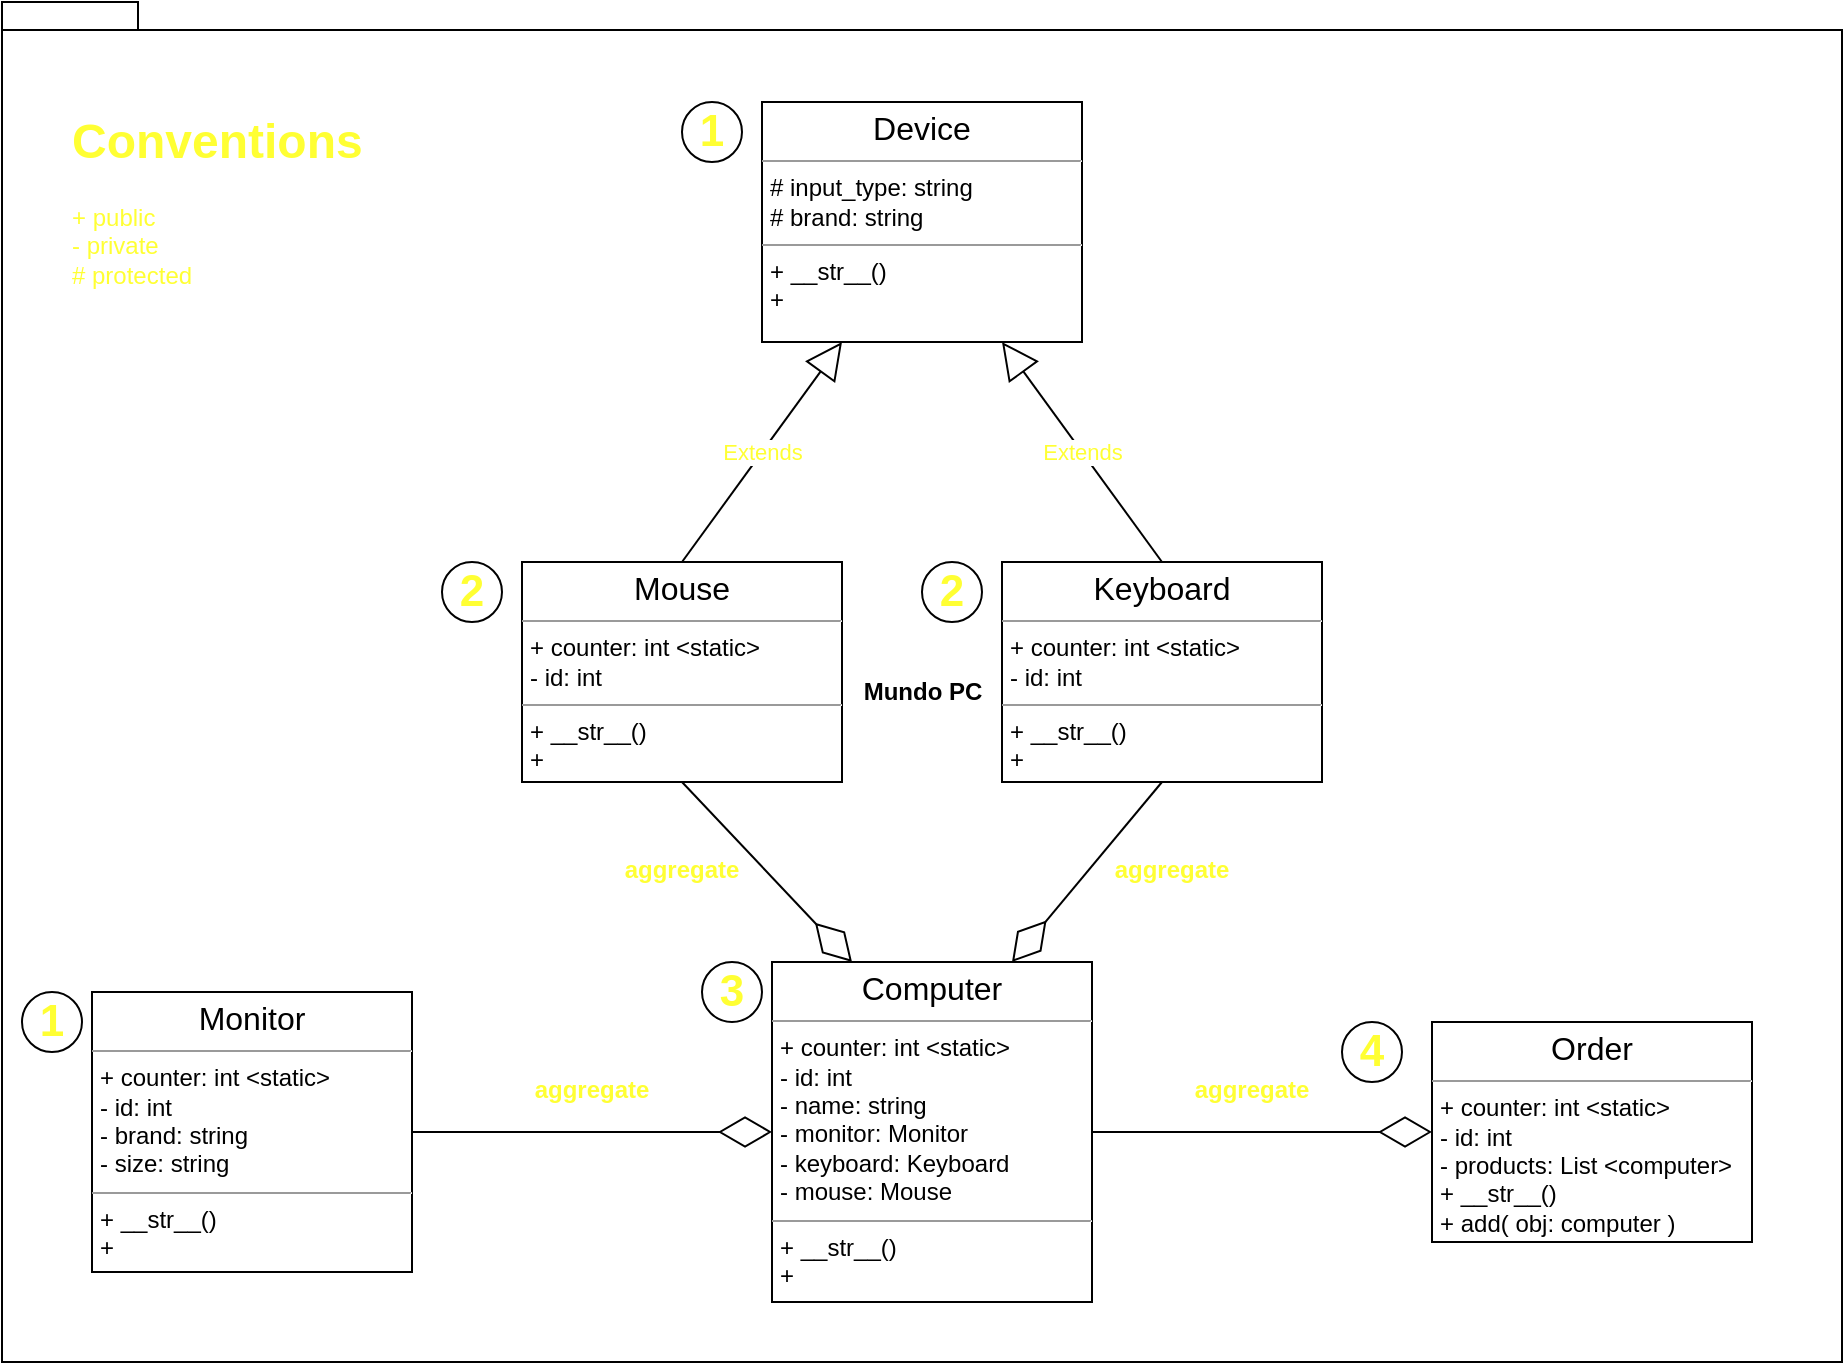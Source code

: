 <mxfile version="14.7.7" type="device"><diagram id="qayZgwgJXsySZK4FvLoU" name="Class Diagram"><mxGraphModel dx="1422" dy="727" grid="1" gridSize="10" guides="1" tooltips="1" connect="1" arrows="1" fold="1" page="1" pageScale="1" pageWidth="1100" pageHeight="850" math="0" shadow="0"><root><mxCell id="0"/><mxCell id="1" parent="0"/><mxCell id="3" value="Mundo PC" style="shape=folder;fontStyle=1;spacingTop=10;tabWidth=40;tabHeight=14;tabPosition=left;html=1;" parent="1" vertex="1"><mxGeometry x="30" y="80" width="920" height="680" as="geometry"/></mxCell><mxCell id="2" value="&lt;p style=&quot;margin: 0px ; margin-top: 4px ; text-align: center&quot;&gt;&lt;font style=&quot;font-size: 16px&quot;&gt;Computer&lt;/font&gt;&lt;/p&gt;&lt;hr size=&quot;1&quot;&gt;&lt;p style=&quot;margin: 0px ; margin-left: 4px&quot;&gt;+ counter: int &amp;lt;static&amp;gt;&lt;/p&gt;&lt;p style=&quot;margin: 0px ; margin-left: 4px&quot;&gt;- id: int&lt;/p&gt;&lt;p style=&quot;margin: 0px ; margin-left: 4px&quot;&gt;- name: string&lt;/p&gt;&lt;p style=&quot;margin: 0px ; margin-left: 4px&quot;&gt;- monitor: Monitor&lt;/p&gt;&lt;p style=&quot;margin: 0px ; margin-left: 4px&quot;&gt;- keyboard: Keyboard&lt;/p&gt;&lt;p style=&quot;margin: 0px ; margin-left: 4px&quot;&gt;- mouse: Mouse&lt;/p&gt;&lt;hr size=&quot;1&quot;&gt;&lt;p style=&quot;margin: 0px ; margin-left: 4px&quot;&gt;+ __str__()&lt;/p&gt;&lt;p style=&quot;margin: 0px ; margin-left: 4px&quot;&gt;+&amp;nbsp;&lt;/p&gt;" style="verticalAlign=top;align=left;overflow=fill;fontSize=12;fontFamily=Helvetica;html=1;" parent="1" vertex="1"><mxGeometry x="415" y="560" width="160" height="170" as="geometry"/></mxCell><mxCell id="7" value="&lt;p style=&quot;margin: 0px ; margin-top: 4px ; text-align: center&quot;&gt;&lt;font style=&quot;font-size: 16px&quot;&gt;Monitor&lt;/font&gt;&lt;/p&gt;&lt;hr size=&quot;1&quot;&gt;&lt;p style=&quot;margin: 0px ; margin-left: 4px&quot;&gt;+ counter: int &amp;lt;static&amp;gt;&lt;/p&gt;&lt;p style=&quot;margin: 0px ; margin-left: 4px&quot;&gt;- id: int&lt;/p&gt;&lt;p style=&quot;margin: 0px ; margin-left: 4px&quot;&gt;- brand: string&lt;/p&gt;&lt;p style=&quot;margin: 0px ; margin-left: 4px&quot;&gt;- size: string&lt;/p&gt;&lt;hr size=&quot;1&quot;&gt;&lt;p style=&quot;margin: 0px ; margin-left: 4px&quot;&gt;+ __str__()&lt;/p&gt;&lt;p style=&quot;margin: 0px ; margin-left: 4px&quot;&gt;+&amp;nbsp;&lt;/p&gt;" style="verticalAlign=top;align=left;overflow=fill;fontSize=12;fontFamily=Helvetica;html=1;" parent="1" vertex="1"><mxGeometry x="75" y="575" width="160" height="140" as="geometry"/></mxCell><mxCell id="8" value="" style="endArrow=diamondThin;endFill=0;endSize=24;html=1;fontColor=#FFFF33;exitX=1;exitY=0.5;exitDx=0;exitDy=0;" parent="1" source="7" target="2" edge="1"><mxGeometry width="160" relative="1" as="geometry"><mxPoint x="355" y="830" as="sourcePoint"/><mxPoint x="515" y="830" as="targetPoint"/></mxGeometry></mxCell><mxCell id="9" value="aggregate" style="text;align=center;fontStyle=1;verticalAlign=middle;spacingLeft=3;spacingRight=3;strokeColor=none;rotatable=0;points=[[0,0.5],[1,0.5]];portConstraint=eastwest;fontColor=#FFFF33;" parent="1" vertex="1"><mxGeometry x="285" y="610" width="80" height="26" as="geometry"/></mxCell><mxCell id="10" value="&lt;p style=&quot;margin: 0px ; margin-top: 4px ; text-align: center&quot;&gt;&lt;font style=&quot;font-size: 16px&quot;&gt;Order&lt;/font&gt;&lt;/p&gt;&lt;hr size=&quot;1&quot;&gt;&lt;p style=&quot;margin: 0px ; margin-left: 4px&quot;&gt;+ counter: int &amp;lt;static&amp;gt;&lt;/p&gt;&lt;p style=&quot;margin: 0px ; margin-left: 4px&quot;&gt;- id: int&lt;/p&gt;&lt;p style=&quot;margin: 0px ; margin-left: 4px&quot;&gt;- products: List &amp;lt;computer&amp;gt;&lt;/p&gt;&lt;p style=&quot;margin: 0px ; margin-left: 4px&quot;&gt;+ __str__()&lt;/p&gt;&lt;p style=&quot;margin: 0px ; margin-left: 4px&quot;&gt;+ add( obj: computer )&lt;/p&gt;" style="verticalAlign=top;align=left;overflow=fill;fontSize=12;fontFamily=Helvetica;html=1;" parent="1" vertex="1"><mxGeometry x="745" y="590" width="160" height="110" as="geometry"/></mxCell><mxCell id="11" value="" style="endArrow=diamondThin;endFill=0;endSize=24;html=1;fontColor=#FFFF33;entryX=0;entryY=0.5;entryDx=0;entryDy=0;" parent="1" source="2" target="10" edge="1"><mxGeometry width="160" relative="1" as="geometry"><mxPoint x="355" y="820" as="sourcePoint"/><mxPoint x="515" y="820" as="targetPoint"/></mxGeometry></mxCell><mxCell id="12" value="aggregate" style="text;align=center;fontStyle=1;verticalAlign=middle;spacingLeft=3;spacingRight=3;strokeColor=none;rotatable=0;points=[[0,0.5],[1,0.5]];portConstraint=eastwest;fontColor=#FFFF33;" parent="1" vertex="1"><mxGeometry x="615" y="610" width="80" height="26" as="geometry"/></mxCell><mxCell id="13" value="&lt;p style=&quot;margin: 0px ; margin-top: 4px ; text-align: center&quot;&gt;&lt;font style=&quot;font-size: 16px&quot;&gt;Device&lt;/font&gt;&lt;/p&gt;&lt;hr size=&quot;1&quot;&gt;&lt;p style=&quot;margin: 0px ; margin-left: 4px&quot;&gt;# input_type: string&lt;/p&gt;&lt;p style=&quot;margin: 0px ; margin-left: 4px&quot;&gt;# brand: string&lt;/p&gt;&lt;hr size=&quot;1&quot;&gt;&lt;p style=&quot;margin: 0px ; margin-left: 4px&quot;&gt;+ __str__()&lt;/p&gt;&lt;p style=&quot;margin: 0px ; margin-left: 4px&quot;&gt;+&amp;nbsp;&lt;/p&gt;" style="verticalAlign=top;align=left;overflow=fill;fontSize=12;fontFamily=Helvetica;html=1;" parent="1" vertex="1"><mxGeometry x="410" y="130" width="160" height="120" as="geometry"/></mxCell><mxCell id="14" value="&lt;p style=&quot;margin: 0px ; margin-top: 4px ; text-align: center&quot;&gt;&lt;font style=&quot;font-size: 16px&quot;&gt;Mouse&lt;/font&gt;&lt;/p&gt;&lt;hr size=&quot;1&quot;&gt;&lt;p style=&quot;margin: 0px ; margin-left: 4px&quot;&gt;+ counter: int &amp;lt;static&amp;gt;&lt;/p&gt;&lt;p style=&quot;margin: 0px ; margin-left: 4px&quot;&gt;- id: int&lt;br&gt;&lt;/p&gt;&lt;hr size=&quot;1&quot;&gt;&lt;p style=&quot;margin: 0px ; margin-left: 4px&quot;&gt;+ __str__()&lt;/p&gt;&lt;p style=&quot;margin: 0px ; margin-left: 4px&quot;&gt;+&amp;nbsp;&lt;/p&gt;" style="verticalAlign=top;align=left;overflow=fill;fontSize=12;fontFamily=Helvetica;html=1;" parent="1" vertex="1"><mxGeometry x="290" y="360" width="160" height="110" as="geometry"/></mxCell><mxCell id="15" value="&lt;p style=&quot;margin: 0px ; margin-top: 4px ; text-align: center&quot;&gt;&lt;font style=&quot;font-size: 16px&quot;&gt;Keyboard&lt;/font&gt;&lt;/p&gt;&lt;hr size=&quot;1&quot;&gt;&lt;p style=&quot;margin: 0px ; margin-left: 4px&quot;&gt;+ counter: int &amp;lt;static&amp;gt;&lt;/p&gt;&lt;p style=&quot;margin: 0px ; margin-left: 4px&quot;&gt;- id: int&lt;br&gt;&lt;/p&gt;&lt;hr size=&quot;1&quot;&gt;&lt;p style=&quot;margin: 0px ; margin-left: 4px&quot;&gt;+ __str__()&lt;/p&gt;&lt;p style=&quot;margin: 0px ; margin-left: 4px&quot;&gt;+&amp;nbsp;&lt;/p&gt;" style="verticalAlign=top;align=left;overflow=fill;fontSize=12;fontFamily=Helvetica;html=1;" parent="1" vertex="1"><mxGeometry x="530" y="360" width="160" height="110" as="geometry"/></mxCell><mxCell id="16" value="Extends" style="endArrow=block;endSize=16;endFill=0;html=1;fontColor=#FFFF33;exitX=0.5;exitY=0;exitDx=0;exitDy=0;entryX=0.25;entryY=1;entryDx=0;entryDy=0;" parent="1" source="14" target="13" edge="1"><mxGeometry width="160" relative="1" as="geometry"><mxPoint x="370" y="470" as="sourcePoint"/><mxPoint x="530" y="470" as="targetPoint"/></mxGeometry></mxCell><mxCell id="17" value="Extends" style="endArrow=block;endSize=16;endFill=0;html=1;fontColor=#FFFF33;entryX=0.75;entryY=1;entryDx=0;entryDy=0;exitX=0.5;exitY=0;exitDx=0;exitDy=0;" parent="1" source="15" target="13" edge="1"><mxGeometry width="160" relative="1" as="geometry"><mxPoint x="280" y="500" as="sourcePoint"/><mxPoint x="440" y="500" as="targetPoint"/></mxGeometry></mxCell><mxCell id="18" value="" style="endArrow=diamondThin;endFill=0;endSize=24;html=1;fontColor=#FFFF33;exitX=0.5;exitY=1;exitDx=0;exitDy=0;entryX=0.25;entryY=0;entryDx=0;entryDy=0;" parent="1" source="14" target="2" edge="1"><mxGeometry width="160" relative="1" as="geometry"><mxPoint x="370" y="560" as="sourcePoint"/><mxPoint x="530" y="560" as="targetPoint"/></mxGeometry></mxCell><mxCell id="19" value="" style="endArrow=diamondThin;endFill=0;endSize=24;html=1;fontColor=#FFFF33;exitX=0.5;exitY=1;exitDx=0;exitDy=0;entryX=0.75;entryY=0;entryDx=0;entryDy=0;" parent="1" source="15" target="2" edge="1"><mxGeometry width="160" relative="1" as="geometry"><mxPoint x="370" y="560" as="sourcePoint"/><mxPoint x="530" y="560" as="targetPoint"/></mxGeometry></mxCell><mxCell id="20" value="aggregate" style="text;align=center;fontStyle=1;verticalAlign=middle;spacingLeft=3;spacingRight=3;strokeColor=none;rotatable=0;points=[[0,0.5],[1,0.5]];portConstraint=eastwest;fontColor=#FFFF33;" parent="1" vertex="1"><mxGeometry x="575" y="500" width="80" height="26" as="geometry"/></mxCell><mxCell id="21" value="aggregate" style="text;align=center;fontStyle=1;verticalAlign=middle;spacingLeft=3;spacingRight=3;strokeColor=none;rotatable=0;points=[[0,0.5],[1,0.5]];portConstraint=eastwest;fontColor=#FFFF33;" parent="1" vertex="1"><mxGeometry x="330" y="500" width="80" height="26" as="geometry"/></mxCell><mxCell id="23" value="&lt;h1&gt;Conventions&lt;/h1&gt;&lt;p&gt;+ public&amp;nbsp; &amp;nbsp; &amp;nbsp; &amp;nbsp; &amp;nbsp;&lt;font color=&quot;#ffffff&quot;&gt;counter&lt;/font&gt;&lt;br&gt;- private&amp;nbsp; &amp;nbsp; &amp;nbsp; &amp;nbsp; &lt;font color=&quot;#ffffff&quot;&gt;__id&lt;/font&gt;&lt;br&gt;# protected&amp;nbsp; &amp;nbsp;&lt;font color=&quot;#ffffff&quot;&gt;_type&lt;/font&gt;&lt;/p&gt;" style="text;html=1;strokeColor=none;fillColor=none;spacing=5;spacingTop=-20;whiteSpace=wrap;overflow=hidden;rounded=0;fontColor=#FFFF33;align=left;" parent="1" vertex="1"><mxGeometry x="60" y="130" width="190" height="120" as="geometry"/></mxCell><mxCell id="24" value="&lt;b&gt;&lt;font style=&quot;font-size: 22px&quot;&gt;1&lt;/font&gt;&lt;/b&gt;" style="ellipse;whiteSpace=wrap;html=1;aspect=fixed;fontColor=#FFFF33;align=center;labelBackgroundColor=none;" parent="1" vertex="1"><mxGeometry x="370" y="130" width="30" height="30" as="geometry"/></mxCell><mxCell id="25" value="&lt;b&gt;&lt;font style=&quot;font-size: 22px&quot;&gt;1&lt;/font&gt;&lt;/b&gt;" style="ellipse;whiteSpace=wrap;html=1;aspect=fixed;fontColor=#FFFF33;align=center;labelBackgroundColor=none;" parent="1" vertex="1"><mxGeometry x="40" y="575" width="30" height="30" as="geometry"/></mxCell><mxCell id="26" value="&lt;b&gt;&lt;font style=&quot;font-size: 22px&quot;&gt;2&lt;/font&gt;&lt;/b&gt;" style="ellipse;whiteSpace=wrap;html=1;aspect=fixed;fontColor=#FFFF33;align=center;labelBackgroundColor=none;" parent="1" vertex="1"><mxGeometry x="250" y="360" width="30" height="30" as="geometry"/></mxCell><mxCell id="27" value="&lt;b&gt;&lt;font style=&quot;font-size: 22px&quot;&gt;2&lt;/font&gt;&lt;/b&gt;" style="ellipse;whiteSpace=wrap;html=1;aspect=fixed;fontColor=#FFFF33;align=center;labelBackgroundColor=none;" parent="1" vertex="1"><mxGeometry x="490" y="360" width="30" height="30" as="geometry"/></mxCell><mxCell id="28" value="&lt;b&gt;&lt;font style=&quot;font-size: 22px&quot;&gt;3&lt;/font&gt;&lt;/b&gt;" style="ellipse;whiteSpace=wrap;html=1;aspect=fixed;fontColor=#FFFF33;align=center;labelBackgroundColor=none;" parent="1" vertex="1"><mxGeometry x="380" y="560" width="30" height="30" as="geometry"/></mxCell><mxCell id="29" value="&lt;b&gt;&lt;font style=&quot;font-size: 22px&quot;&gt;4&lt;/font&gt;&lt;/b&gt;" style="ellipse;whiteSpace=wrap;html=1;aspect=fixed;fontColor=#FFFF33;align=center;labelBackgroundColor=none;" parent="1" vertex="1"><mxGeometry x="700" y="590" width="30" height="30" as="geometry"/></mxCell></root></mxGraphModel></diagram></mxfile>